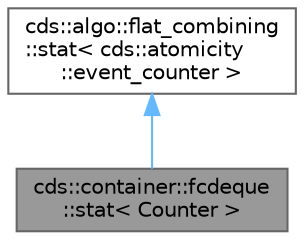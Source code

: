 digraph "cds::container::fcdeque::stat&lt; Counter &gt;"
{
 // LATEX_PDF_SIZE
  bgcolor="transparent";
  edge [fontname=Helvetica,fontsize=10,labelfontname=Helvetica,labelfontsize=10];
  node [fontname=Helvetica,fontsize=10,shape=box,height=0.2,width=0.4];
  Node1 [id="Node000001",label="cds::container::fcdeque\l::stat\< Counter \>",height=0.2,width=0.4,color="gray40", fillcolor="grey60", style="filled", fontcolor="black",tooltip="FCDeque internal statistics"];
  Node2 -> Node1 [id="edge1_Node000001_Node000002",dir="back",color="steelblue1",style="solid",tooltip=" "];
  Node2 [id="Node000002",label="cds::algo::flat_combining\l::stat\< cds::atomicity\l::event_counter \>",height=0.2,width=0.4,color="gray40", fillcolor="white", style="filled",URL="$structcds_1_1algo_1_1flat__combining_1_1stat.html",tooltip=" "];
}
